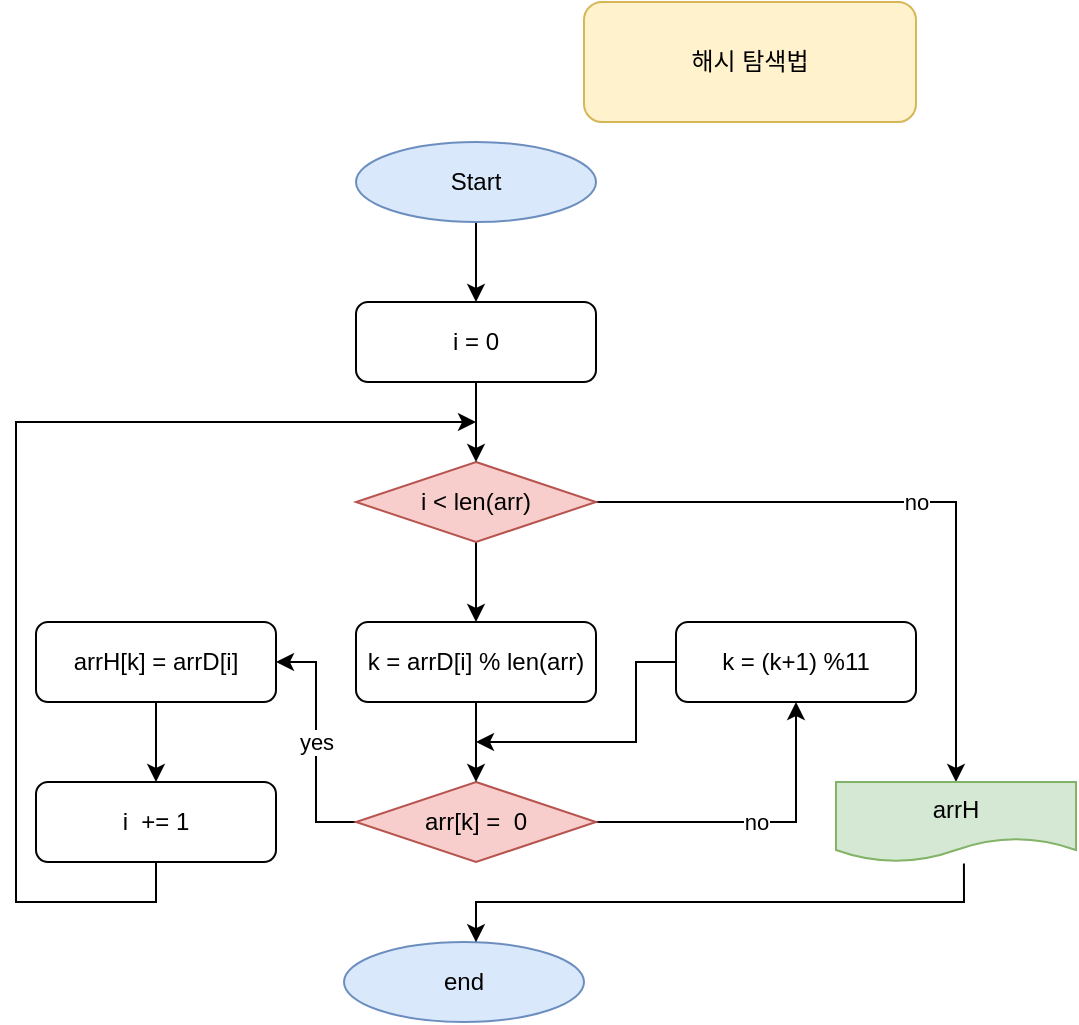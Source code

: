 <mxfile version="16.5.6" type="device"><diagram id="nJ1jhkqR41rVZvc8D56R" name="Page-1"><mxGraphModel dx="800" dy="461" grid="1" gridSize="10" guides="1" tooltips="1" connect="1" arrows="1" fold="1" page="1" pageScale="1" pageWidth="827" pageHeight="1169" math="0" shadow="0"><root><mxCell id="0"/><mxCell id="1" parent="0"/><mxCell id="qHHVtKDW81L6g7qRLW4y-17" value="" style="edgeStyle=orthogonalEdgeStyle;rounded=0;orthogonalLoop=1;jettySize=auto;html=1;" edge="1" parent="1" source="qHHVtKDW81L6g7qRLW4y-3" target="qHHVtKDW81L6g7qRLW4y-7"><mxGeometry relative="1" as="geometry"/></mxCell><mxCell id="qHHVtKDW81L6g7qRLW4y-30" value="no" style="edgeStyle=orthogonalEdgeStyle;rounded=0;orthogonalLoop=1;jettySize=auto;html=1;exitX=1;exitY=0.5;exitDx=0;exitDy=0;" edge="1" parent="1" source="qHHVtKDW81L6g7qRLW4y-3" target="qHHVtKDW81L6g7qRLW4y-21"><mxGeometry relative="1" as="geometry"/></mxCell><mxCell id="qHHVtKDW81L6g7qRLW4y-3" value="i &amp;lt; len(arr)" style="rhombus;whiteSpace=wrap;html=1;fillColor=#f8cecc;strokeColor=#b85450;" vertex="1" parent="1"><mxGeometry x="240" y="240" width="120" height="40" as="geometry"/></mxCell><mxCell id="qHHVtKDW81L6g7qRLW4y-25" value="yes" style="edgeStyle=orthogonalEdgeStyle;rounded=0;orthogonalLoop=1;jettySize=auto;html=1;" edge="1" parent="1" source="qHHVtKDW81L6g7qRLW4y-6" target="qHHVtKDW81L6g7qRLW4y-23"><mxGeometry relative="1" as="geometry"><Array as="points"><mxPoint x="220" y="420"/><mxPoint x="220" y="340"/></Array></mxGeometry></mxCell><mxCell id="qHHVtKDW81L6g7qRLW4y-28" value="no" style="edgeStyle=orthogonalEdgeStyle;rounded=0;orthogonalLoop=1;jettySize=auto;html=1;" edge="1" parent="1" source="qHHVtKDW81L6g7qRLW4y-6" target="qHHVtKDW81L6g7qRLW4y-22"><mxGeometry relative="1" as="geometry"/></mxCell><mxCell id="qHHVtKDW81L6g7qRLW4y-6" value="arr[k] =&amp;nbsp; 0" style="rhombus;whiteSpace=wrap;html=1;fillColor=#f8cecc;strokeColor=#b85450;" vertex="1" parent="1"><mxGeometry x="240" y="400" width="120" height="40" as="geometry"/></mxCell><mxCell id="qHHVtKDW81L6g7qRLW4y-18" value="" style="edgeStyle=orthogonalEdgeStyle;rounded=0;orthogonalLoop=1;jettySize=auto;html=1;" edge="1" parent="1" source="qHHVtKDW81L6g7qRLW4y-7" target="qHHVtKDW81L6g7qRLW4y-6"><mxGeometry relative="1" as="geometry"/></mxCell><mxCell id="qHHVtKDW81L6g7qRLW4y-7" value="k = arrD[i] % len(arr)" style="rounded=1;whiteSpace=wrap;html=1;" vertex="1" parent="1"><mxGeometry x="240" y="320" width="120" height="40" as="geometry"/></mxCell><mxCell id="qHHVtKDW81L6g7qRLW4y-8" value="" style="edgeStyle=orthogonalEdgeStyle;rounded=0;orthogonalLoop=1;jettySize=auto;html=1;" edge="1" parent="1" source="qHHVtKDW81L6g7qRLW4y-9" target="qHHVtKDW81L6g7qRLW4y-3"><mxGeometry relative="1" as="geometry"/></mxCell><mxCell id="qHHVtKDW81L6g7qRLW4y-9" value="i = 0" style="rounded=1;whiteSpace=wrap;html=1;" vertex="1" parent="1"><mxGeometry x="240" y="160" width="120" height="40" as="geometry"/></mxCell><mxCell id="qHHVtKDW81L6g7qRLW4y-13" value="end" style="ellipse;whiteSpace=wrap;html=1;fillColor=#dae8fc;strokeColor=#6c8ebf;" vertex="1" parent="1"><mxGeometry x="234" y="480" width="120" height="40" as="geometry"/></mxCell><mxCell id="qHHVtKDW81L6g7qRLW4y-19" value="" style="edgeStyle=orthogonalEdgeStyle;rounded=0;orthogonalLoop=1;jettySize=auto;html=1;" edge="1" parent="1" source="qHHVtKDW81L6g7qRLW4y-14" target="qHHVtKDW81L6g7qRLW4y-9"><mxGeometry relative="1" as="geometry"/></mxCell><mxCell id="qHHVtKDW81L6g7qRLW4y-14" value="Start" style="ellipse;whiteSpace=wrap;html=1;fillColor=#dae8fc;strokeColor=#6c8ebf;" vertex="1" parent="1"><mxGeometry x="240" y="80" width="120" height="40" as="geometry"/></mxCell><mxCell id="qHHVtKDW81L6g7qRLW4y-15" value="해시 탐색법" style="rounded=1;whiteSpace=wrap;html=1;fillColor=#fff2cc;strokeColor=#d6b656;" vertex="1" parent="1"><mxGeometry x="354" y="10" width="166" height="60" as="geometry"/></mxCell><mxCell id="qHHVtKDW81L6g7qRLW4y-27" style="edgeStyle=orthogonalEdgeStyle;rounded=0;orthogonalLoop=1;jettySize=auto;html=1;exitX=0.5;exitY=1;exitDx=0;exitDy=0;" edge="1" parent="1" source="qHHVtKDW81L6g7qRLW4y-20"><mxGeometry relative="1" as="geometry"><mxPoint x="300" y="220" as="targetPoint"/><Array as="points"><mxPoint x="140" y="460"/><mxPoint x="70" y="460"/><mxPoint x="70" y="220"/></Array></mxGeometry></mxCell><mxCell id="qHHVtKDW81L6g7qRLW4y-20" value="i&amp;nbsp; += 1" style="rounded=1;whiteSpace=wrap;html=1;" vertex="1" parent="1"><mxGeometry x="80" y="400" width="120" height="40" as="geometry"/></mxCell><mxCell id="qHHVtKDW81L6g7qRLW4y-31" value="" style="edgeStyle=orthogonalEdgeStyle;rounded=0;orthogonalLoop=1;jettySize=auto;html=1;exitX=0.533;exitY=1.02;exitDx=0;exitDy=0;exitPerimeter=0;" edge="1" parent="1" source="qHHVtKDW81L6g7qRLW4y-21" target="qHHVtKDW81L6g7qRLW4y-13"><mxGeometry relative="1" as="geometry"><Array as="points"><mxPoint x="544" y="460"/><mxPoint x="300" y="460"/></Array></mxGeometry></mxCell><mxCell id="qHHVtKDW81L6g7qRLW4y-21" value="arrH" style="shape=document;whiteSpace=wrap;html=1;boundedLbl=1;fillColor=#d5e8d4;strokeColor=#82b366;" vertex="1" parent="1"><mxGeometry x="480" y="400" width="120" height="40" as="geometry"/></mxCell><mxCell id="qHHVtKDW81L6g7qRLW4y-32" style="edgeStyle=orthogonalEdgeStyle;rounded=0;orthogonalLoop=1;jettySize=auto;html=1;exitX=0;exitY=0.5;exitDx=0;exitDy=0;" edge="1" parent="1" source="qHHVtKDW81L6g7qRLW4y-22"><mxGeometry relative="1" as="geometry"><mxPoint x="300" y="380" as="targetPoint"/><Array as="points"><mxPoint x="380" y="340"/><mxPoint x="380" y="380"/></Array></mxGeometry></mxCell><mxCell id="qHHVtKDW81L6g7qRLW4y-22" value="k = (k+1) %11" style="rounded=1;whiteSpace=wrap;html=1;" vertex="1" parent="1"><mxGeometry x="400" y="320" width="120" height="40" as="geometry"/></mxCell><mxCell id="qHHVtKDW81L6g7qRLW4y-26" value="" style="edgeStyle=orthogonalEdgeStyle;rounded=0;orthogonalLoop=1;jettySize=auto;html=1;" edge="1" parent="1" source="qHHVtKDW81L6g7qRLW4y-23" target="qHHVtKDW81L6g7qRLW4y-20"><mxGeometry relative="1" as="geometry"/></mxCell><mxCell id="qHHVtKDW81L6g7qRLW4y-23" value="arrH[k] = arrD[i]" style="rounded=1;whiteSpace=wrap;html=1;" vertex="1" parent="1"><mxGeometry x="80" y="320" width="120" height="40" as="geometry"/></mxCell></root></mxGraphModel></diagram></mxfile>